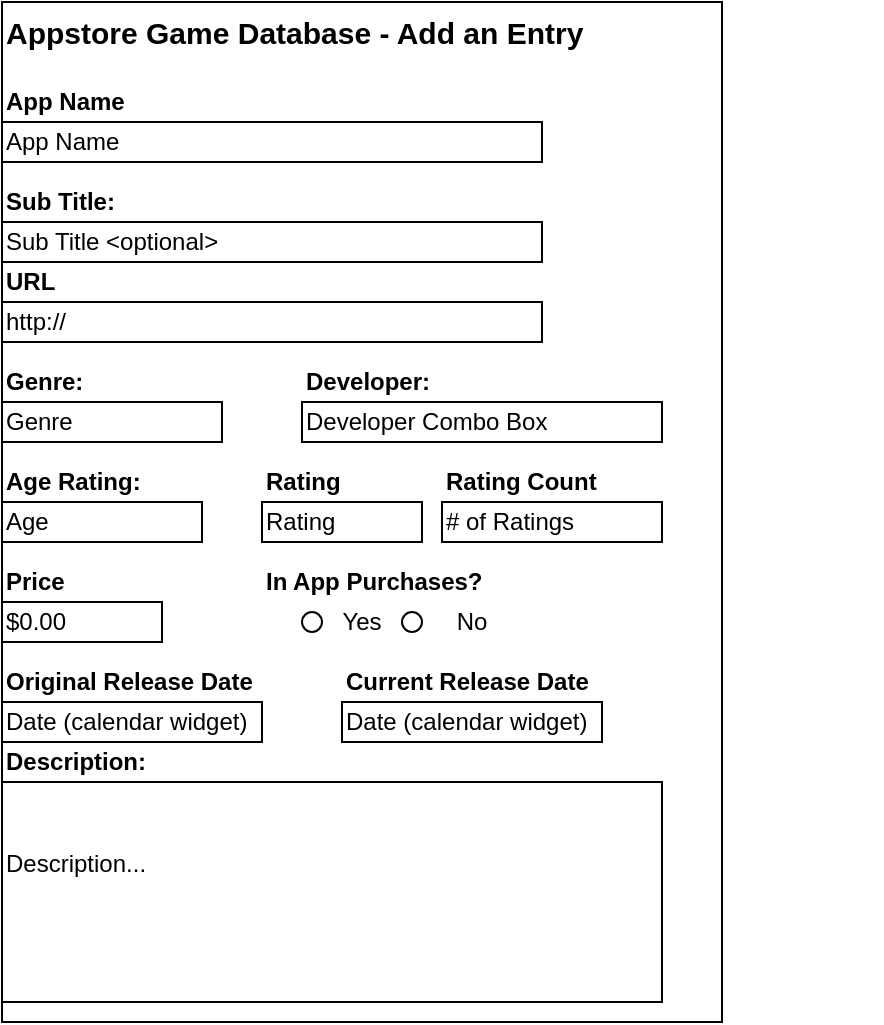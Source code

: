 <mxfile version="13.6.6" type="device"><diagram id="aCxhLXQoZFJYYWwedQNh" name="Page-1"><mxGraphModel dx="577" dy="757" grid="1" gridSize="10" guides="1" tooltips="1" connect="1" arrows="1" fold="1" page="1" pageScale="1" pageWidth="850" pageHeight="1100" math="0" shadow="0"><root><mxCell id="0"/><mxCell id="1" parent="0"/><mxCell id="2D_2XP926plb_KRWlEXP-1" value="" style="rounded=0;whiteSpace=wrap;html=1;" vertex="1" parent="1"><mxGeometry x="40" y="60" width="360" height="510" as="geometry"/></mxCell><mxCell id="2D_2XP926plb_KRWlEXP-2" value="&lt;font style=&quot;font-size: 15px&quot;&gt;&lt;b&gt;Appstore Game Database - Add an Entry&lt;/b&gt;&lt;/font&gt;" style="text;html=1;strokeColor=none;fillColor=none;align=left;verticalAlign=middle;whiteSpace=wrap;rounded=0;" vertex="1" parent="1"><mxGeometry x="40" y="60" width="440" height="30" as="geometry"/></mxCell><mxCell id="2D_2XP926plb_KRWlEXP-3" value="&lt;b&gt;App Name&lt;/b&gt;" style="text;html=1;strokeColor=none;fillColor=none;align=left;verticalAlign=middle;whiteSpace=wrap;rounded=0;" vertex="1" parent="1"><mxGeometry x="40" y="100" width="130" height="20" as="geometry"/></mxCell><mxCell id="2D_2XP926plb_KRWlEXP-4" value="&lt;b&gt;Sub Title:&lt;/b&gt;" style="text;html=1;strokeColor=none;fillColor=none;align=left;verticalAlign=middle;whiteSpace=wrap;rounded=0;" vertex="1" parent="1"><mxGeometry x="40" y="150" width="130" height="20" as="geometry"/></mxCell><mxCell id="2D_2XP926plb_KRWlEXP-5" value="&lt;b&gt;URL&lt;/b&gt;" style="text;html=1;strokeColor=none;fillColor=none;align=left;verticalAlign=middle;whiteSpace=wrap;rounded=0;" vertex="1" parent="1"><mxGeometry x="40" y="190" width="130" height="20" as="geometry"/></mxCell><mxCell id="2D_2XP926plb_KRWlEXP-6" value="&lt;b&gt;Genre:&lt;/b&gt;" style="text;html=1;strokeColor=none;fillColor=none;align=left;verticalAlign=middle;whiteSpace=wrap;rounded=0;" vertex="1" parent="1"><mxGeometry x="40" y="240" width="130" height="20" as="geometry"/></mxCell><mxCell id="2D_2XP926plb_KRWlEXP-7" value="&lt;b&gt;Developer:&lt;/b&gt;" style="text;html=1;strokeColor=none;fillColor=none;align=left;verticalAlign=middle;whiteSpace=wrap;rounded=0;" vertex="1" parent="1"><mxGeometry x="190" y="240" width="130" height="20" as="geometry"/></mxCell><mxCell id="2D_2XP926plb_KRWlEXP-8" value="&lt;b&gt;Age Rating:&lt;/b&gt;" style="text;html=1;strokeColor=none;fillColor=none;align=left;verticalAlign=middle;whiteSpace=wrap;rounded=0;" vertex="1" parent="1"><mxGeometry x="40" y="290" width="130" height="20" as="geometry"/></mxCell><mxCell id="2D_2XP926plb_KRWlEXP-9" value="&lt;b&gt;Rating&lt;/b&gt;" style="text;html=1;strokeColor=none;fillColor=none;align=left;verticalAlign=middle;whiteSpace=wrap;rounded=0;" vertex="1" parent="1"><mxGeometry x="170" y="290" width="130" height="20" as="geometry"/></mxCell><mxCell id="2D_2XP926plb_KRWlEXP-10" value="&lt;b&gt;Rating Count&lt;/b&gt;" style="text;html=1;strokeColor=none;fillColor=none;align=left;verticalAlign=middle;whiteSpace=wrap;rounded=0;" vertex="1" parent="1"><mxGeometry x="260" y="290" width="130" height="20" as="geometry"/></mxCell><mxCell id="2D_2XP926plb_KRWlEXP-11" value="&lt;b&gt;Price&lt;/b&gt;" style="text;html=1;strokeColor=none;fillColor=none;align=left;verticalAlign=middle;whiteSpace=wrap;rounded=0;" vertex="1" parent="1"><mxGeometry x="40" y="340" width="130" height="20" as="geometry"/></mxCell><mxCell id="2D_2XP926plb_KRWlEXP-12" value="&lt;b&gt;In App Purchases?&lt;/b&gt;" style="text;html=1;strokeColor=none;fillColor=none;align=left;verticalAlign=middle;whiteSpace=wrap;rounded=0;" vertex="1" parent="1"><mxGeometry x="170" y="340" width="130" height="20" as="geometry"/></mxCell><mxCell id="2D_2XP926plb_KRWlEXP-14" value="&lt;b&gt;Original Release Date&lt;/b&gt;" style="text;html=1;strokeColor=none;fillColor=none;align=left;verticalAlign=middle;whiteSpace=wrap;rounded=0;" vertex="1" parent="1"><mxGeometry x="40" y="390" width="130" height="20" as="geometry"/></mxCell><mxCell id="2D_2XP926plb_KRWlEXP-15" value="&lt;b&gt;Current Release Date&lt;/b&gt;" style="text;html=1;strokeColor=none;fillColor=none;align=left;verticalAlign=middle;whiteSpace=wrap;rounded=0;" vertex="1" parent="1"><mxGeometry x="210" y="390" width="130" height="20" as="geometry"/></mxCell><mxCell id="2D_2XP926plb_KRWlEXP-16" value="&lt;b&gt;Description:&lt;/b&gt;" style="text;html=1;strokeColor=none;fillColor=none;align=left;verticalAlign=middle;whiteSpace=wrap;rounded=0;" vertex="1" parent="1"><mxGeometry x="40" y="430" width="130" height="20" as="geometry"/></mxCell><mxCell id="2D_2XP926plb_KRWlEXP-17" value="App Name" style="rounded=0;whiteSpace=wrap;html=1;align=left;" vertex="1" parent="1"><mxGeometry x="40" y="120" width="270" height="20" as="geometry"/></mxCell><mxCell id="2D_2XP926plb_KRWlEXP-18" value="Sub Title &amp;lt;optional&amp;gt;" style="rounded=0;whiteSpace=wrap;html=1;align=left;" vertex="1" parent="1"><mxGeometry x="40" y="170" width="270" height="20" as="geometry"/></mxCell><mxCell id="2D_2XP926plb_KRWlEXP-19" value="http://" style="rounded=0;whiteSpace=wrap;html=1;align=left;" vertex="1" parent="1"><mxGeometry x="40" y="210" width="270" height="20" as="geometry"/></mxCell><mxCell id="2D_2XP926plb_KRWlEXP-20" value="Genre" style="rounded=0;whiteSpace=wrap;html=1;align=left;" vertex="1" parent="1"><mxGeometry x="40" y="260" width="110" height="20" as="geometry"/></mxCell><mxCell id="2D_2XP926plb_KRWlEXP-21" value="Developer Combo Box" style="rounded=0;whiteSpace=wrap;html=1;align=left;" vertex="1" parent="1"><mxGeometry x="190" y="260" width="180" height="20" as="geometry"/></mxCell><mxCell id="2D_2XP926plb_KRWlEXP-22" value="Age" style="rounded=0;whiteSpace=wrap;html=1;align=left;" vertex="1" parent="1"><mxGeometry x="40" y="310" width="100" height="20" as="geometry"/></mxCell><mxCell id="2D_2XP926plb_KRWlEXP-23" value="Rating" style="rounded=0;whiteSpace=wrap;html=1;align=left;" vertex="1" parent="1"><mxGeometry x="170" y="310" width="80" height="20" as="geometry"/></mxCell><mxCell id="2D_2XP926plb_KRWlEXP-24" value="# of Ratings" style="rounded=0;whiteSpace=wrap;html=1;align=left;" vertex="1" parent="1"><mxGeometry x="260" y="310" width="110" height="20" as="geometry"/></mxCell><mxCell id="2D_2XP926plb_KRWlEXP-25" value="$0.00" style="rounded=0;whiteSpace=wrap;html=1;align=left;" vertex="1" parent="1"><mxGeometry x="40" y="360" width="80" height="20" as="geometry"/></mxCell><mxCell id="2D_2XP926plb_KRWlEXP-26" value="Date (calendar widget)" style="rounded=0;whiteSpace=wrap;html=1;align=left;" vertex="1" parent="1"><mxGeometry x="40" y="410" width="130" height="20" as="geometry"/></mxCell><mxCell id="2D_2XP926plb_KRWlEXP-27" value="Date (calendar widget)" style="rounded=0;whiteSpace=wrap;html=1;align=left;" vertex="1" parent="1"><mxGeometry x="210" y="410" width="130" height="20" as="geometry"/></mxCell><mxCell id="2D_2XP926plb_KRWlEXP-28" value="" style="ellipse;whiteSpace=wrap;html=1;aspect=fixed;" vertex="1" parent="1"><mxGeometry x="190" y="365" width="10" height="10" as="geometry"/></mxCell><mxCell id="2D_2XP926plb_KRWlEXP-29" value="" style="ellipse;whiteSpace=wrap;html=1;aspect=fixed;" vertex="1" parent="1"><mxGeometry x="240" y="365" width="10" height="10" as="geometry"/></mxCell><mxCell id="2D_2XP926plb_KRWlEXP-30" value="Yes" style="text;html=1;strokeColor=none;fillColor=none;align=center;verticalAlign=middle;whiteSpace=wrap;rounded=0;" vertex="1" parent="1"><mxGeometry x="200" y="360" width="40" height="20" as="geometry"/></mxCell><mxCell id="2D_2XP926plb_KRWlEXP-31" value="No" style="text;html=1;strokeColor=none;fillColor=none;align=center;verticalAlign=middle;whiteSpace=wrap;rounded=0;" vertex="1" parent="1"><mxGeometry x="255" y="360" width="40" height="20" as="geometry"/></mxCell><mxCell id="2D_2XP926plb_KRWlEXP-32" value="Description...&lt;br&gt;&lt;br&gt;&lt;br&gt;" style="rounded=0;whiteSpace=wrap;html=1;align=left;" vertex="1" parent="1"><mxGeometry x="40" y="450" width="330" height="110" as="geometry"/></mxCell></root></mxGraphModel></diagram></mxfile>